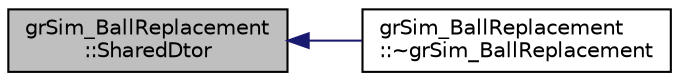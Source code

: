 digraph "grSim_BallReplacement::SharedDtor"
{
 // INTERACTIVE_SVG=YES
  edge [fontname="Helvetica",fontsize="10",labelfontname="Helvetica",labelfontsize="10"];
  node [fontname="Helvetica",fontsize="10",shape=record];
  rankdir="LR";
  Node1 [label="grSim_BallReplacement\l::SharedDtor",height=0.2,width=0.4,color="black", fillcolor="grey75", style="filled", fontcolor="black"];
  Node1 -> Node2 [dir="back",color="midnightblue",fontsize="10",style="solid",fontname="Helvetica"];
  Node2 [label="grSim_BallReplacement\l::~grSim_BallReplacement",height=0.2,width=0.4,color="black", fillcolor="white", style="filled",URL="$d2/db1/classgr_sim___ball_replacement.html#a07b6f2aa7f97624309788e72fe5055f3"];
}
